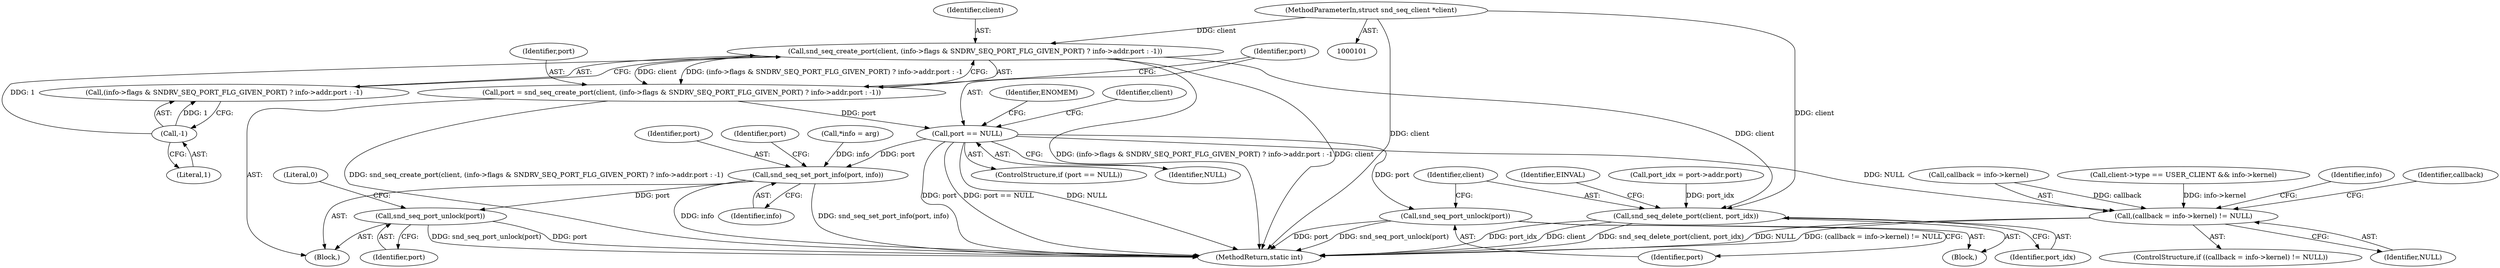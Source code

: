 digraph "0_linux_71105998845fb012937332fe2e806d443c09e026@API" {
"1000127" [label="(Call,snd_seq_create_port(client, (info->flags & SNDRV_SEQ_PORT_FLG_GIVEN_PORT) ? info->addr.port : -1))"];
"1000102" [label="(MethodParameterIn,struct snd_seq_client *client)"];
"1000140" [label="(Call,-1)"];
"1000125" [label="(Call,port = snd_seq_create_port(client, (info->flags & SNDRV_SEQ_PORT_FLG_GIVEN_PORT) ? info->addr.port : -1))"];
"1000143" [label="(Call,port == NULL)"];
"1000167" [label="(Call,snd_seq_port_unlock(port))"];
"1000183" [label="(Call,(callback = info->kernel) != NULL)"];
"1000266" [label="(Call,snd_seq_set_port_info(port, info))"];
"1000280" [label="(Call,snd_seq_port_unlock(port))"];
"1000169" [label="(Call,snd_seq_delete_port(client, port_idx))"];
"1000150" [label="(Call,client->type == USER_CLIENT && info->kernel)"];
"1000281" [label="(Identifier,port)"];
"1000104" [label="(Block,)"];
"1000283" [label="(Literal,0)"];
"1000126" [label="(Identifier,port)"];
"1000145" [label="(Identifier,NULL)"];
"1000153" [label="(Identifier,client)"];
"1000171" [label="(Identifier,port_idx)"];
"1000159" [label="(Block,)"];
"1000143" [label="(Call,port == NULL)"];
"1000167" [label="(Call,snd_seq_port_unlock(port))"];
"1000170" [label="(Identifier,client)"];
"1000280" [label="(Call,snd_seq_port_unlock(port))"];
"1000169" [label="(Call,snd_seq_delete_port(client, port_idx))"];
"1000189" [label="(Identifier,NULL)"];
"1000129" [label="(Call,(info->flags & SNDRV_SEQ_PORT_FLG_GIVEN_PORT) ? info->addr.port : -1)"];
"1000174" [label="(Identifier,EINVAL)"];
"1000127" [label="(Call,snd_seq_create_port(client, (info->flags & SNDRV_SEQ_PORT_FLG_GIVEN_PORT) ? info->addr.port : -1))"];
"1000148" [label="(Identifier,ENOMEM)"];
"1000168" [label="(Identifier,port)"];
"1000272" [label="(Identifier,port)"];
"1000106" [label="(Call,*info = arg)"];
"1000128" [label="(Identifier,client)"];
"1000261" [label="(Identifier,info)"];
"1000140" [label="(Call,-1)"];
"1000160" [label="(Call,port_idx = port->addr.port)"];
"1000142" [label="(ControlStructure,if (port == NULL))"];
"1000125" [label="(Call,port = snd_seq_create_port(client, (info->flags & SNDRV_SEQ_PORT_FLG_GIVEN_PORT) ? info->addr.port : -1))"];
"1000193" [label="(Identifier,callback)"];
"1000284" [label="(MethodReturn,static int)"];
"1000102" [label="(MethodParameterIn,struct snd_seq_client *client)"];
"1000182" [label="(ControlStructure,if ((callback = info->kernel) != NULL))"];
"1000268" [label="(Identifier,info)"];
"1000267" [label="(Identifier,port)"];
"1000184" [label="(Call,callback = info->kernel)"];
"1000141" [label="(Literal,1)"];
"1000144" [label="(Identifier,port)"];
"1000183" [label="(Call,(callback = info->kernel) != NULL)"];
"1000266" [label="(Call,snd_seq_set_port_info(port, info))"];
"1000127" -> "1000125"  [label="AST: "];
"1000127" -> "1000129"  [label="CFG: "];
"1000128" -> "1000127"  [label="AST: "];
"1000129" -> "1000127"  [label="AST: "];
"1000125" -> "1000127"  [label="CFG: "];
"1000127" -> "1000284"  [label="DDG: (info->flags & SNDRV_SEQ_PORT_FLG_GIVEN_PORT) ? info->addr.port : -1"];
"1000127" -> "1000284"  [label="DDG: client"];
"1000127" -> "1000125"  [label="DDG: client"];
"1000127" -> "1000125"  [label="DDG: (info->flags & SNDRV_SEQ_PORT_FLG_GIVEN_PORT) ? info->addr.port : -1"];
"1000102" -> "1000127"  [label="DDG: client"];
"1000140" -> "1000127"  [label="DDG: 1"];
"1000127" -> "1000169"  [label="DDG: client"];
"1000102" -> "1000101"  [label="AST: "];
"1000102" -> "1000284"  [label="DDG: client"];
"1000102" -> "1000169"  [label="DDG: client"];
"1000140" -> "1000129"  [label="AST: "];
"1000140" -> "1000141"  [label="CFG: "];
"1000141" -> "1000140"  [label="AST: "];
"1000129" -> "1000140"  [label="CFG: "];
"1000140" -> "1000129"  [label="DDG: 1"];
"1000125" -> "1000104"  [label="AST: "];
"1000126" -> "1000125"  [label="AST: "];
"1000144" -> "1000125"  [label="CFG: "];
"1000125" -> "1000284"  [label="DDG: snd_seq_create_port(client, (info->flags & SNDRV_SEQ_PORT_FLG_GIVEN_PORT) ? info->addr.port : -1)"];
"1000125" -> "1000143"  [label="DDG: port"];
"1000143" -> "1000142"  [label="AST: "];
"1000143" -> "1000145"  [label="CFG: "];
"1000144" -> "1000143"  [label="AST: "];
"1000145" -> "1000143"  [label="AST: "];
"1000148" -> "1000143"  [label="CFG: "];
"1000153" -> "1000143"  [label="CFG: "];
"1000143" -> "1000284"  [label="DDG: port"];
"1000143" -> "1000284"  [label="DDG: port == NULL"];
"1000143" -> "1000284"  [label="DDG: NULL"];
"1000143" -> "1000167"  [label="DDG: port"];
"1000143" -> "1000183"  [label="DDG: NULL"];
"1000143" -> "1000266"  [label="DDG: port"];
"1000167" -> "1000159"  [label="AST: "];
"1000167" -> "1000168"  [label="CFG: "];
"1000168" -> "1000167"  [label="AST: "];
"1000170" -> "1000167"  [label="CFG: "];
"1000167" -> "1000284"  [label="DDG: port"];
"1000167" -> "1000284"  [label="DDG: snd_seq_port_unlock(port)"];
"1000183" -> "1000182"  [label="AST: "];
"1000183" -> "1000189"  [label="CFG: "];
"1000184" -> "1000183"  [label="AST: "];
"1000189" -> "1000183"  [label="AST: "];
"1000193" -> "1000183"  [label="CFG: "];
"1000261" -> "1000183"  [label="CFG: "];
"1000183" -> "1000284"  [label="DDG: NULL"];
"1000183" -> "1000284"  [label="DDG: (callback = info->kernel) != NULL"];
"1000184" -> "1000183"  [label="DDG: callback"];
"1000150" -> "1000183"  [label="DDG: info->kernel"];
"1000266" -> "1000104"  [label="AST: "];
"1000266" -> "1000268"  [label="CFG: "];
"1000267" -> "1000266"  [label="AST: "];
"1000268" -> "1000266"  [label="AST: "];
"1000272" -> "1000266"  [label="CFG: "];
"1000266" -> "1000284"  [label="DDG: info"];
"1000266" -> "1000284"  [label="DDG: snd_seq_set_port_info(port, info)"];
"1000106" -> "1000266"  [label="DDG: info"];
"1000266" -> "1000280"  [label="DDG: port"];
"1000280" -> "1000104"  [label="AST: "];
"1000280" -> "1000281"  [label="CFG: "];
"1000281" -> "1000280"  [label="AST: "];
"1000283" -> "1000280"  [label="CFG: "];
"1000280" -> "1000284"  [label="DDG: snd_seq_port_unlock(port)"];
"1000280" -> "1000284"  [label="DDG: port"];
"1000169" -> "1000159"  [label="AST: "];
"1000169" -> "1000171"  [label="CFG: "];
"1000170" -> "1000169"  [label="AST: "];
"1000171" -> "1000169"  [label="AST: "];
"1000174" -> "1000169"  [label="CFG: "];
"1000169" -> "1000284"  [label="DDG: snd_seq_delete_port(client, port_idx)"];
"1000169" -> "1000284"  [label="DDG: port_idx"];
"1000169" -> "1000284"  [label="DDG: client"];
"1000160" -> "1000169"  [label="DDG: port_idx"];
}
